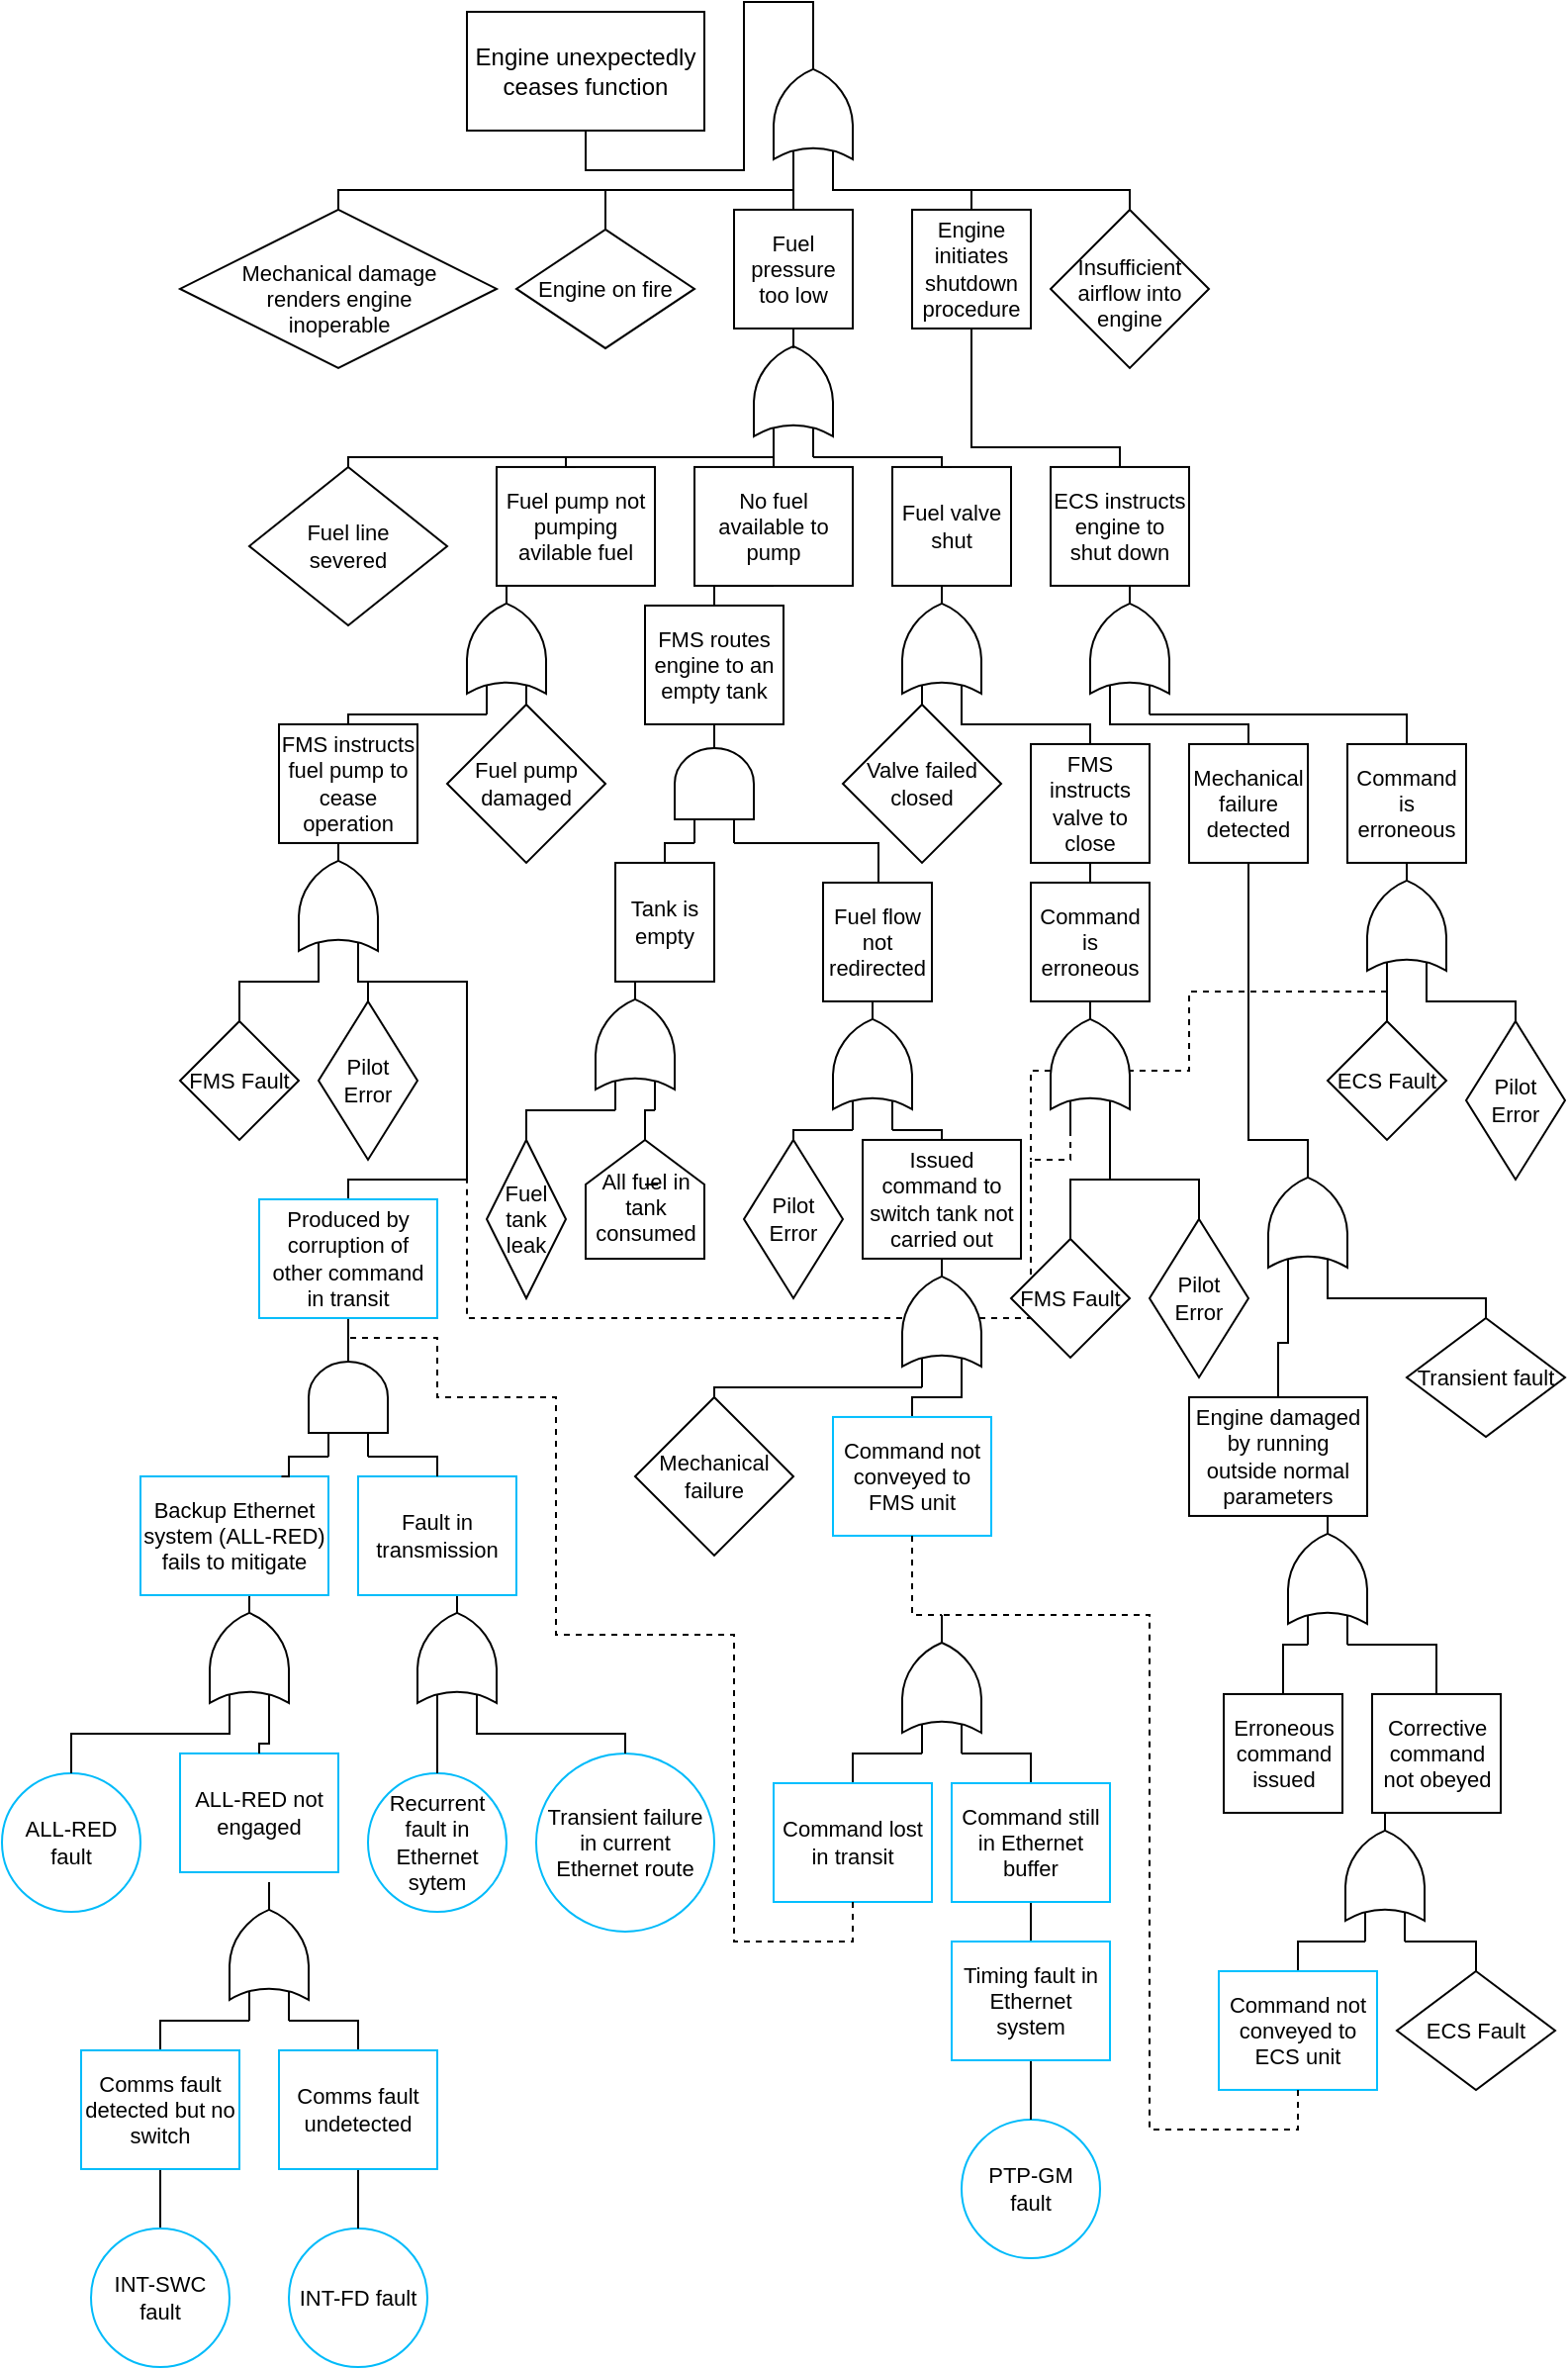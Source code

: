 <mxfile version="24.7.5">
  <diagram name="Page-1" id="x2RneNhpzeJdeaNSGKi6">
    <mxGraphModel dx="989" dy="626" grid="1" gridSize="10" guides="1" tooltips="1" connect="1" arrows="1" fold="1" page="1" pageScale="1" pageWidth="850" pageHeight="1100" math="0" shadow="0">
      <root>
        <mxCell id="0" />
        <mxCell id="1" parent="0" />
        <mxCell id="jW-7ILWIyM_mXDFZD3dg-26" style="edgeStyle=orthogonalEdgeStyle;rounded=0;orthogonalLoop=1;jettySize=auto;html=1;exitX=0;exitY=0.75;exitDx=0;exitDy=0;exitPerimeter=0;entryX=0.5;entryY=0;entryDx=0;entryDy=0;endArrow=none;endFill=0;" edge="1" parent="1" source="jW-7ILWIyM_mXDFZD3dg-25" target="jW-7ILWIyM_mXDFZD3dg-14">
          <mxGeometry relative="1" as="geometry" />
        </mxCell>
        <mxCell id="jW-7ILWIyM_mXDFZD3dg-33" style="edgeStyle=orthogonalEdgeStyle;rounded=0;orthogonalLoop=1;jettySize=auto;html=1;exitX=0;exitY=0.25;exitDx=0;exitDy=0;exitPerimeter=0;entryX=0.5;entryY=0;entryDx=0;entryDy=0;endArrow=none;endFill=0;" edge="1" parent="1" source="jW-7ILWIyM_mXDFZD3dg-25" target="jW-7ILWIyM_mXDFZD3dg-30">
          <mxGeometry relative="1" as="geometry">
            <Array as="points">
              <mxPoint x="110" y="1039.97" />
            </Array>
          </mxGeometry>
        </mxCell>
        <mxCell id="jW-7ILWIyM_mXDFZD3dg-25" value="" style="verticalLabelPosition=bottom;shadow=0;dashed=0;align=center;html=1;verticalAlign=top;shape=mxgraph.electrical.logic_gates.logic_gate;operation=or;rotation=-90;" vertex="1" parent="1">
          <mxGeometry x="130" y="984.97" width="70" height="40" as="geometry" />
        </mxCell>
        <mxCell id="Pe75mvs691sBOPTV4Ebk-203" value="" style="verticalLabelPosition=bottom;shadow=0;dashed=0;align=center;html=1;verticalAlign=top;shape=mxgraph.electrical.logic_gates.logic_gate;operation=or;rotation=-90;" parent="1" vertex="1">
          <mxGeometry x="694" y="944.97" width="70" height="40" as="geometry" />
        </mxCell>
        <mxCell id="Pe75mvs691sBOPTV4Ebk-164" style="edgeStyle=orthogonalEdgeStyle;shape=connector;rounded=0;orthogonalLoop=1;jettySize=auto;html=1;exitX=0;exitY=0.25;exitDx=0;exitDy=0;exitPerimeter=0;labelBackgroundColor=default;strokeColor=default;align=center;verticalAlign=middle;fontFamily=Helvetica;fontSize=11;fontColor=default;endArrow=none;endFill=0;dashed=1;" parent="1" source="Pe75mvs691sBOPTV4Ebk-158" edge="1">
          <mxGeometry relative="1" as="geometry">
            <mxPoint x="265" y="614.97" as="targetPoint" />
            <Array as="points">
              <mxPoint x="570" y="604.97" />
              <mxPoint x="550" y="604.97" />
              <mxPoint x="550" y="684.97" />
            </Array>
          </mxGeometry>
        </mxCell>
        <mxCell id="Pe75mvs691sBOPTV4Ebk-224" style="edgeStyle=orthogonalEdgeStyle;shape=connector;rounded=0;orthogonalLoop=1;jettySize=auto;html=1;exitX=0;exitY=0.75;exitDx=0;exitDy=0;exitPerimeter=0;labelBackgroundColor=default;strokeColor=default;align=center;verticalAlign=middle;fontFamily=Helvetica;fontSize=11;fontColor=default;endArrow=none;endFill=0;entryX=0.5;entryY=0;entryDx=0;entryDy=0;" parent="1" source="Pe75mvs691sBOPTV4Ebk-218" target="Pe75mvs691sBOPTV4Ebk-122" edge="1">
          <mxGeometry relative="1" as="geometry">
            <mxPoint x="680" y="624.97" as="targetPoint" />
            <Array as="points">
              <mxPoint x="210" y="514.97" />
              <mxPoint x="265" y="514.97" />
              <mxPoint x="265" y="614.97" />
              <mxPoint x="205" y="614.97" />
            </Array>
          </mxGeometry>
        </mxCell>
        <mxCell id="Pe75mvs691sBOPTV4Ebk-218" value="" style="verticalLabelPosition=bottom;shadow=0;dashed=0;align=center;html=1;verticalAlign=top;shape=mxgraph.electrical.logic_gates.logic_gate;operation=or;rotation=-90;" parent="1" vertex="1">
          <mxGeometry x="165" y="454.97" width="70" height="40" as="geometry" />
        </mxCell>
        <mxCell id="jW-7ILWIyM_mXDFZD3dg-6" style="edgeStyle=orthogonalEdgeStyle;rounded=0;orthogonalLoop=1;jettySize=auto;html=1;exitX=0;exitY=0.75;exitDx=0;exitDy=0;exitPerimeter=0;entryX=0.5;entryY=0;entryDx=0;entryDy=0;endArrow=none;endFill=0;" edge="1" parent="1" source="Pe75mvs691sBOPTV4Ebk-196" target="Pe75mvs691sBOPTV4Ebk-198">
          <mxGeometry relative="1" as="geometry">
            <Array as="points">
              <mxPoint x="755" y="849.97" />
            </Array>
          </mxGeometry>
        </mxCell>
        <mxCell id="jW-7ILWIyM_mXDFZD3dg-7" style="edgeStyle=orthogonalEdgeStyle;rounded=0;orthogonalLoop=1;jettySize=auto;html=1;exitX=0;exitY=0.25;exitDx=0;exitDy=0;exitPerimeter=0;entryX=0.5;entryY=0;entryDx=0;entryDy=0;endArrow=none;endFill=0;" edge="1" parent="1" source="Pe75mvs691sBOPTV4Ebk-196" target="Pe75mvs691sBOPTV4Ebk-195">
          <mxGeometry relative="1" as="geometry" />
        </mxCell>
        <mxCell id="Pe75mvs691sBOPTV4Ebk-196" value="" style="verticalLabelPosition=bottom;shadow=0;dashed=0;align=center;html=1;verticalAlign=top;shape=mxgraph.electrical.logic_gates.logic_gate;operation=or;rotation=-90;" parent="1" vertex="1">
          <mxGeometry x="665" y="794.97" width="70" height="40" as="geometry" />
        </mxCell>
        <mxCell id="Pe75mvs691sBOPTV4Ebk-153" style="edgeStyle=orthogonalEdgeStyle;shape=connector;rounded=0;orthogonalLoop=1;jettySize=auto;html=1;exitX=0;exitY=0.25;exitDx=0;exitDy=0;exitPerimeter=0;entryX=0.5;entryY=0;entryDx=0;entryDy=0;labelBackgroundColor=default;strokeColor=default;align=center;verticalAlign=middle;fontFamily=Helvetica;fontSize=11;fontColor=default;endArrow=none;endFill=0;" parent="1" source="Pe75mvs691sBOPTV4Ebk-121" target="Pe75mvs691sBOPTV4Ebk-150" edge="1">
          <mxGeometry relative="1" as="geometry">
            <Array as="points">
              <mxPoint x="730" y="574.97" />
            </Array>
          </mxGeometry>
        </mxCell>
        <mxCell id="Pe75mvs691sBOPTV4Ebk-189" style="edgeStyle=orthogonalEdgeStyle;shape=connector;rounded=0;orthogonalLoop=1;jettySize=auto;html=1;labelBackgroundColor=default;strokeColor=default;align=center;verticalAlign=middle;fontFamily=Helvetica;fontSize=11;fontColor=default;endArrow=none;endFill=0;dashed=1;" parent="1" edge="1">
          <mxGeometry relative="1" as="geometry">
            <mxPoint x="550" y="604.97" as="targetPoint" />
            <mxPoint x="730" y="519.97" as="sourcePoint" />
            <Array as="points">
              <mxPoint x="630" y="519.97" />
              <mxPoint x="630" y="559.97" />
              <mxPoint x="550" y="559.97" />
            </Array>
          </mxGeometry>
        </mxCell>
        <mxCell id="Pe75mvs691sBOPTV4Ebk-121" value="" style="verticalLabelPosition=bottom;shadow=0;dashed=0;align=center;html=1;verticalAlign=top;shape=mxgraph.electrical.logic_gates.logic_gate;operation=or;rotation=-90;" parent="1" vertex="1">
          <mxGeometry x="705" y="464.97" width="70" height="40" as="geometry" />
        </mxCell>
        <mxCell id="Pe75mvs691sBOPTV4Ebk-187" style="edgeStyle=orthogonalEdgeStyle;shape=connector;rounded=0;orthogonalLoop=1;jettySize=auto;html=1;exitX=1;exitY=0.5;exitDx=0;exitDy=0;exitPerimeter=0;entryX=0.5;entryY=1;entryDx=0;entryDy=0;labelBackgroundColor=default;strokeColor=default;align=center;verticalAlign=middle;fontFamily=Helvetica;fontSize=11;fontColor=default;endArrow=none;endFill=0;" parent="1" source="Pe75mvs691sBOPTV4Ebk-119" target="Pe75mvs691sBOPTV4Ebk-117" edge="1">
          <mxGeometry relative="1" as="geometry">
            <Array as="points">
              <mxPoint x="690" y="594.97" />
              <mxPoint x="660" y="594.97" />
            </Array>
          </mxGeometry>
        </mxCell>
        <mxCell id="jW-7ILWIyM_mXDFZD3dg-36" style="edgeStyle=orthogonalEdgeStyle;rounded=0;orthogonalLoop=1;jettySize=auto;html=1;exitX=0;exitY=0.25;exitDx=0;exitDy=0;exitPerimeter=0;entryX=0.5;entryY=0;entryDx=0;entryDy=0;endArrow=none;endFill=0;" edge="1" parent="1" source="Pe75mvs691sBOPTV4Ebk-119" target="Pe75mvs691sBOPTV4Ebk-193">
          <mxGeometry relative="1" as="geometry" />
        </mxCell>
        <mxCell id="jW-7ILWIyM_mXDFZD3dg-37" style="edgeStyle=orthogonalEdgeStyle;rounded=0;orthogonalLoop=1;jettySize=auto;html=1;exitX=0;exitY=0.75;exitDx=0;exitDy=0;exitPerimeter=0;entryX=0.5;entryY=0;entryDx=0;entryDy=0;endArrow=none;endFill=0;" edge="1" parent="1" source="Pe75mvs691sBOPTV4Ebk-119" target="Pe75mvs691sBOPTV4Ebk-190">
          <mxGeometry relative="1" as="geometry">
            <Array as="points">
              <mxPoint x="700" y="674.97" />
              <mxPoint x="780" y="674.97" />
            </Array>
          </mxGeometry>
        </mxCell>
        <mxCell id="Pe75mvs691sBOPTV4Ebk-119" value="" style="verticalLabelPosition=bottom;shadow=0;dashed=0;align=center;html=1;verticalAlign=top;shape=mxgraph.electrical.logic_gates.logic_gate;operation=or;rotation=-90;" parent="1" vertex="1">
          <mxGeometry x="655" y="614.97" width="70" height="40" as="geometry" />
        </mxCell>
        <mxCell id="Pe75mvs691sBOPTV4Ebk-107" style="edgeStyle=orthogonalEdgeStyle;shape=connector;rounded=0;orthogonalLoop=1;jettySize=auto;html=1;exitX=0;exitY=0.25;exitDx=0;exitDy=0;exitPerimeter=0;entryX=0.5;entryY=0;entryDx=0;entryDy=0;labelBackgroundColor=default;strokeColor=default;align=center;verticalAlign=middle;fontFamily=Helvetica;fontSize=11;fontColor=default;endArrow=none;endFill=0;" parent="1" source="Pe75mvs691sBOPTV4Ebk-98" edge="1">
          <mxGeometry relative="1" as="geometry">
            <mxPoint x="660" y="394.97" as="targetPoint" />
            <Array as="points">
              <mxPoint x="590" y="384.97" />
              <mxPoint x="660" y="384.97" />
            </Array>
          </mxGeometry>
        </mxCell>
        <mxCell id="Pe75mvs691sBOPTV4Ebk-113" style="edgeStyle=orthogonalEdgeStyle;shape=connector;rounded=0;orthogonalLoop=1;jettySize=auto;html=1;exitX=0;exitY=0.75;exitDx=0;exitDy=0;exitPerimeter=0;entryX=0.5;entryY=0;entryDx=0;entryDy=0;labelBackgroundColor=default;strokeColor=default;align=center;verticalAlign=middle;fontFamily=Helvetica;fontSize=11;fontColor=default;endArrow=none;endFill=0;" parent="1" source="Pe75mvs691sBOPTV4Ebk-98" target="Pe75mvs691sBOPTV4Ebk-112" edge="1">
          <mxGeometry relative="1" as="geometry">
            <Array as="points">
              <mxPoint x="740" y="379.97" />
            </Array>
          </mxGeometry>
        </mxCell>
        <mxCell id="Pe75mvs691sBOPTV4Ebk-98" value="" style="verticalLabelPosition=bottom;shadow=0;dashed=0;align=center;html=1;verticalAlign=top;shape=mxgraph.electrical.logic_gates.logic_gate;operation=or;rotation=-90;" parent="1" vertex="1">
          <mxGeometry x="565" y="324.97" width="70" height="40" as="geometry" />
        </mxCell>
        <mxCell id="Pe75mvs691sBOPTV4Ebk-93" style="edgeStyle=orthogonalEdgeStyle;shape=connector;rounded=0;orthogonalLoop=1;jettySize=auto;html=1;exitX=0;exitY=0.75;exitDx=0;exitDy=0;exitPerimeter=0;entryX=0.5;entryY=0;entryDx=0;entryDy=0;labelBackgroundColor=default;strokeColor=default;align=center;verticalAlign=middle;fontFamily=Helvetica;fontSize=11;fontColor=default;endArrow=none;endFill=0;" parent="1" source="Pe75mvs691sBOPTV4Ebk-89" target="Pe75mvs691sBOPTV4Ebk-92" edge="1">
          <mxGeometry relative="1" as="geometry">
            <Array as="points">
              <mxPoint x="515" y="384.97" />
              <mxPoint x="580" y="384.97" />
            </Array>
          </mxGeometry>
        </mxCell>
        <mxCell id="Pe75mvs691sBOPTV4Ebk-89" value="" style="verticalLabelPosition=bottom;shadow=0;dashed=0;align=center;html=1;verticalAlign=top;shape=mxgraph.electrical.logic_gates.logic_gate;operation=or;rotation=-90;" parent="1" vertex="1">
          <mxGeometry x="470" y="324.97" width="70" height="40" as="geometry" />
        </mxCell>
        <mxCell id="Pe75mvs691sBOPTV4Ebk-1" value="" style="verticalLabelPosition=bottom;shadow=0;dashed=0;align=center;html=1;verticalAlign=top;shape=mxgraph.electrical.logic_gates.logic_gate;operation=or;rotation=-90;" parent="1" vertex="1">
          <mxGeometry x="405" y="54.97" width="70" height="40" as="geometry" />
        </mxCell>
        <mxCell id="Pe75mvs691sBOPTV4Ebk-103" style="edgeStyle=orthogonalEdgeStyle;shape=connector;rounded=0;orthogonalLoop=1;jettySize=auto;html=1;exitX=0;exitY=0.25;exitDx=0;exitDy=0;exitPerimeter=0;entryX=0.5;entryY=0;entryDx=0;entryDy=0;labelBackgroundColor=default;strokeColor=default;align=center;verticalAlign=middle;fontFamily=Helvetica;fontSize=11;fontColor=default;endArrow=none;endFill=0;" parent="1" source="Pe75mvs691sBOPTV4Ebk-83" target="Pe75mvs691sBOPTV4Ebk-102" edge="1">
          <mxGeometry relative="1" as="geometry">
            <Array as="points">
              <mxPoint x="390" y="719.97" />
            </Array>
          </mxGeometry>
        </mxCell>
        <mxCell id="Pe75mvs691sBOPTV4Ebk-104" style="edgeStyle=orthogonalEdgeStyle;shape=connector;rounded=0;orthogonalLoop=1;jettySize=auto;html=1;exitX=0;exitY=0.75;exitDx=0;exitDy=0;exitPerimeter=0;entryX=0.5;entryY=0;entryDx=0;entryDy=0;labelBackgroundColor=default;strokeColor=default;align=center;verticalAlign=middle;fontFamily=Helvetica;fontSize=11;fontColor=default;endArrow=none;endFill=0;" parent="1" source="Pe75mvs691sBOPTV4Ebk-83" target="Pe75mvs691sBOPTV4Ebk-85" edge="1">
          <mxGeometry relative="1" as="geometry">
            <Array as="points">
              <mxPoint x="515" y="724.97" />
              <mxPoint x="490" y="724.97" />
            </Array>
          </mxGeometry>
        </mxCell>
        <mxCell id="Pe75mvs691sBOPTV4Ebk-83" value="" style="verticalLabelPosition=bottom;shadow=0;dashed=0;align=center;html=1;verticalAlign=top;shape=mxgraph.electrical.logic_gates.logic_gate;operation=or;rotation=-90;" parent="1" vertex="1">
          <mxGeometry x="470" y="664.97" width="70" height="40" as="geometry" />
        </mxCell>
        <mxCell id="Pe75mvs691sBOPTV4Ebk-37" value="" style="verticalLabelPosition=bottom;shadow=0;dashed=0;align=center;html=1;verticalAlign=top;shape=mxgraph.electrical.logic_gates.logic_gate;operation=or;rotation=-90;" parent="1" vertex="1">
          <mxGeometry x="395" y="194.97" width="70" height="40" as="geometry" />
        </mxCell>
        <mxCell id="Pe75mvs691sBOPTV4Ebk-69" value="" style="verticalLabelPosition=bottom;shadow=0;dashed=0;align=center;html=1;verticalAlign=top;shape=mxgraph.electrical.logic_gates.logic_gate;operation=or;rotation=-90;" parent="1" vertex="1">
          <mxGeometry x="250" y="324.97" width="70" height="40" as="geometry" />
        </mxCell>
        <mxCell id="Pe75mvs691sBOPTV4Ebk-213" style="edgeStyle=orthogonalEdgeStyle;shape=connector;rounded=0;orthogonalLoop=1;jettySize=auto;html=1;exitX=0;exitY=0.75;exitDx=0;exitDy=0;exitPerimeter=0;entryX=0.5;entryY=0;entryDx=0;entryDy=0;labelBackgroundColor=default;strokeColor=default;align=center;verticalAlign=middle;fontFamily=Helvetica;fontSize=11;fontColor=default;endArrow=none;endFill=0;" parent="1" source="Pe75mvs691sBOPTV4Ebk-63" target="Pe75mvs691sBOPTV4Ebk-67" edge="1">
          <mxGeometry relative="1" as="geometry" />
        </mxCell>
        <mxCell id="Pe75mvs691sBOPTV4Ebk-214" style="edgeStyle=orthogonalEdgeStyle;shape=connector;rounded=0;orthogonalLoop=1;jettySize=auto;html=1;exitX=0;exitY=0.25;exitDx=0;exitDy=0;exitPerimeter=0;entryX=0.5;entryY=0;entryDx=0;entryDy=0;labelBackgroundColor=default;strokeColor=default;align=center;verticalAlign=middle;fontFamily=Helvetica;fontSize=11;fontColor=default;endArrow=none;endFill=0;" parent="1" source="Pe75mvs691sBOPTV4Ebk-63" target="Pe75mvs691sBOPTV4Ebk-65" edge="1">
          <mxGeometry relative="1" as="geometry" />
        </mxCell>
        <mxCell id="Pe75mvs691sBOPTV4Ebk-63" value="" style="verticalLabelPosition=bottom;shadow=0;dashed=0;align=center;html=1;verticalAlign=top;shape=mxgraph.electrical.logic_gates.logic_gate;operation=or;rotation=-90;" parent="1" vertex="1">
          <mxGeometry x="435" y="534.97" width="70" height="40" as="geometry" />
        </mxCell>
        <mxCell id="Pe75mvs691sBOPTV4Ebk-76" value="" style="verticalLabelPosition=bottom;shadow=0;dashed=0;align=center;html=1;verticalAlign=top;shape=mxgraph.electrical.logic_gates.logic_gate;operation=or;rotation=-90;" parent="1" vertex="1">
          <mxGeometry x="315" y="524.97" width="70" height="40" as="geometry" />
        </mxCell>
        <mxCell id="ryoAnqw1Qg5WgR0MWTuV-1" value="Engine unexpectedly ceases function" style="rounded=0;whiteSpace=wrap;html=1;" parent="1" vertex="1">
          <mxGeometry x="265" y="24.97" width="120" height="60" as="geometry" />
        </mxCell>
        <mxCell id="Pe75mvs691sBOPTV4Ebk-12" style="edgeStyle=orthogonalEdgeStyle;shape=connector;rounded=0;orthogonalLoop=1;jettySize=auto;html=1;exitX=0;exitY=0.75;exitDx=0;exitDy=0;exitPerimeter=0;entryX=0.5;entryY=0;entryDx=0;entryDy=0;labelBackgroundColor=default;strokeColor=default;align=center;verticalAlign=middle;fontFamily=Helvetica;fontSize=11;fontColor=default;endArrow=none;endFill=0;" parent="1" source="Pe75mvs691sBOPTV4Ebk-1" target="Pe75mvs691sBOPTV4Ebk-11" edge="1">
          <mxGeometry relative="1" as="geometry">
            <Array as="points">
              <mxPoint x="450" y="114.97" />
              <mxPoint x="520" y="114.97" />
            </Array>
          </mxGeometry>
        </mxCell>
        <mxCell id="Pe75mvs691sBOPTV4Ebk-7" value="" style="group" parent="1" vertex="1" connectable="0">
          <mxGeometry x="120" y="124.97" width="160" height="80" as="geometry" />
        </mxCell>
        <mxCell id="Pe75mvs691sBOPTV4Ebk-4" value="" style="rhombus;whiteSpace=wrap;html=1;fontFamily=Helvetica;fontSize=11;fontColor=default;" parent="Pe75mvs691sBOPTV4Ebk-7" vertex="1">
          <mxGeometry width="160" height="80" as="geometry" />
        </mxCell>
        <mxCell id="Pe75mvs691sBOPTV4Ebk-5" value="Mechanical damage renders engine inoperable" style="text;strokeColor=none;align=center;fillColor=none;html=1;verticalAlign=middle;whiteSpace=wrap;rounded=0;fontSize=11;fontFamily=Helvetica;fontColor=default;" parent="Pe75mvs691sBOPTV4Ebk-7" vertex="1">
          <mxGeometry x="17.5" y="33.333" width="125" height="24" as="geometry" />
        </mxCell>
        <mxCell id="Pe75mvs691sBOPTV4Ebk-8" style="edgeStyle=orthogonalEdgeStyle;shape=connector;rounded=0;orthogonalLoop=1;jettySize=auto;html=1;exitX=0.5;exitY=0;exitDx=0;exitDy=0;entryX=0;entryY=0.25;entryDx=0;entryDy=0;entryPerimeter=0;labelBackgroundColor=default;strokeColor=default;align=center;verticalAlign=middle;fontFamily=Helvetica;fontSize=11;fontColor=default;endArrow=none;endFill=0;" parent="1" source="Pe75mvs691sBOPTV4Ebk-4" target="Pe75mvs691sBOPTV4Ebk-1" edge="1">
          <mxGeometry relative="1" as="geometry">
            <Array as="points">
              <mxPoint x="200" y="114.97" />
              <mxPoint x="430" y="114.97" />
            </Array>
          </mxGeometry>
        </mxCell>
        <mxCell id="Pe75mvs691sBOPTV4Ebk-9" value="Fuel pressure too low" style="whiteSpace=wrap;html=1;fontFamily=Helvetica;fontSize=11;fontColor=default;" parent="1" vertex="1">
          <mxGeometry x="400" y="124.97" width="60" height="60" as="geometry" />
        </mxCell>
        <mxCell id="Pe75mvs691sBOPTV4Ebk-45" style="edgeStyle=orthogonalEdgeStyle;shape=connector;rounded=0;orthogonalLoop=1;jettySize=auto;html=1;exitX=0.5;exitY=1;exitDx=0;exitDy=0;labelBackgroundColor=default;strokeColor=default;align=center;verticalAlign=middle;fontFamily=Helvetica;fontSize=11;fontColor=default;endArrow=none;endFill=0;entryX=0.5;entryY=0;entryDx=0;entryDy=0;" parent="1" source="Pe75mvs691sBOPTV4Ebk-11" target="Pe75mvs691sBOPTV4Ebk-46" edge="1">
          <mxGeometry relative="1" as="geometry">
            <mxPoint x="650" y="284.97" as="targetPoint" />
            <Array as="points">
              <mxPoint x="520" y="244.97" />
              <mxPoint x="595" y="244.97" />
            </Array>
          </mxGeometry>
        </mxCell>
        <mxCell id="Pe75mvs691sBOPTV4Ebk-11" value="Engine initiates shutdown procedure" style="whiteSpace=wrap;html=1;fontFamily=Helvetica;fontSize=11;fontColor=default;" parent="1" vertex="1">
          <mxGeometry x="490" y="124.97" width="60" height="60" as="geometry" />
        </mxCell>
        <mxCell id="Pe75mvs691sBOPTV4Ebk-15" style="edgeStyle=orthogonalEdgeStyle;shape=connector;rounded=0;orthogonalLoop=1;jettySize=auto;html=1;exitX=0.5;exitY=0;exitDx=0;exitDy=0;entryX=0;entryY=0.75;entryDx=0;entryDy=0;entryPerimeter=0;labelBackgroundColor=default;strokeColor=default;align=center;verticalAlign=middle;fontFamily=Helvetica;fontSize=11;fontColor=default;endArrow=none;endFill=0;" parent="1" source="Pe75mvs691sBOPTV4Ebk-42" target="Pe75mvs691sBOPTV4Ebk-1" edge="1">
          <mxGeometry relative="1" as="geometry">
            <mxPoint x="650" y="134.97" as="sourcePoint" />
            <Array as="points">
              <mxPoint x="600" y="114.97" />
              <mxPoint x="450" y="114.97" />
            </Array>
          </mxGeometry>
        </mxCell>
        <mxCell id="Pe75mvs691sBOPTV4Ebk-17" style="edgeStyle=orthogonalEdgeStyle;shape=connector;rounded=0;orthogonalLoop=1;jettySize=auto;html=1;exitX=0.5;exitY=0;exitDx=0;exitDy=0;entryX=0;entryY=0.25;entryDx=0;entryDy=0;entryPerimeter=0;labelBackgroundColor=default;strokeColor=default;align=center;verticalAlign=middle;fontFamily=Helvetica;fontSize=11;fontColor=default;endArrow=none;endFill=0;" parent="1" source="Pe75mvs691sBOPTV4Ebk-87" target="Pe75mvs691sBOPTV4Ebk-1" edge="1">
          <mxGeometry relative="1" as="geometry">
            <mxPoint x="330" y="124.97" as="sourcePoint" />
            <Array as="points">
              <mxPoint x="335" y="114.97" />
              <mxPoint x="430" y="114.97" />
            </Array>
          </mxGeometry>
        </mxCell>
        <mxCell id="Pe75mvs691sBOPTV4Ebk-19" value="Fuel line&lt;br&gt;severed" style="rhombus;whiteSpace=wrap;html=1;fontFamily=Helvetica;fontSize=11;fontColor=default;" parent="1" vertex="1">
          <mxGeometry x="155" y="254.97" width="100" height="80" as="geometry" />
        </mxCell>
        <mxCell id="Pe75mvs691sBOPTV4Ebk-51" style="edgeStyle=orthogonalEdgeStyle;shape=connector;rounded=0;orthogonalLoop=1;jettySize=auto;html=1;exitX=0.5;exitY=1;exitDx=0;exitDy=0;entryX=0.5;entryY=0;entryDx=0;entryDy=0;labelBackgroundColor=default;strokeColor=default;align=center;verticalAlign=middle;fontFamily=Helvetica;fontSize=11;fontColor=default;endArrow=none;endFill=0;" parent="1" source="Pe75mvs691sBOPTV4Ebk-21" target="Pe75mvs691sBOPTV4Ebk-50" edge="1">
          <mxGeometry relative="1" as="geometry" />
        </mxCell>
        <mxCell id="Pe75mvs691sBOPTV4Ebk-21" value="No fuel available to pump" style="whiteSpace=wrap;html=1;fontFamily=Helvetica;fontSize=11;fontColor=default;" parent="1" vertex="1">
          <mxGeometry x="380" y="254.97" width="80" height="60" as="geometry" />
        </mxCell>
        <mxCell id="Pe75mvs691sBOPTV4Ebk-24" style="edgeStyle=orthogonalEdgeStyle;shape=connector;rounded=0;orthogonalLoop=1;jettySize=auto;html=1;exitX=1;exitY=0.5;exitDx=0;exitDy=0;exitPerimeter=0;entryX=0.5;entryY=1;entryDx=0;entryDy=0;labelBackgroundColor=default;strokeColor=default;align=center;verticalAlign=middle;fontFamily=Helvetica;fontSize=11;fontColor=default;endArrow=none;endFill=0;" parent="1" target="Pe75mvs691sBOPTV4Ebk-9" edge="1">
          <mxGeometry relative="1" as="geometry">
            <mxPoint x="430" y="194.97" as="sourcePoint" />
          </mxGeometry>
        </mxCell>
        <mxCell id="Pe75mvs691sBOPTV4Ebk-27" style="edgeStyle=orthogonalEdgeStyle;shape=connector;rounded=0;orthogonalLoop=1;jettySize=auto;html=1;exitX=0;exitY=0.25;exitDx=0;exitDy=0;exitPerimeter=0;entryX=0.5;entryY=0;entryDx=0;entryDy=0;labelBackgroundColor=default;strokeColor=default;align=center;verticalAlign=middle;fontFamily=Helvetica;fontSize=11;fontColor=default;endArrow=none;endFill=0;" parent="1" source="Pe75mvs691sBOPTV4Ebk-37" target="Pe75mvs691sBOPTV4Ebk-19" edge="1">
          <mxGeometry relative="1" as="geometry">
            <mxPoint x="325" y="264.97" as="sourcePoint" />
            <Array as="points">
              <mxPoint x="205" y="249.97" />
            </Array>
          </mxGeometry>
        </mxCell>
        <mxCell id="Pe75mvs691sBOPTV4Ebk-25" value="Fuel pump not pumping avilable fuel" style="whiteSpace=wrap;html=1;fontFamily=Helvetica;fontSize=11;fontColor=default;" parent="1" vertex="1">
          <mxGeometry x="280" y="254.97" width="80" height="60" as="geometry" />
        </mxCell>
        <mxCell id="Pe75mvs691sBOPTV4Ebk-26" value="Fuel valve shut" style="whiteSpace=wrap;html=1;fontFamily=Helvetica;fontSize=11;fontColor=default;" parent="1" vertex="1">
          <mxGeometry x="480" y="254.97" width="60" height="60" as="geometry" />
        </mxCell>
        <mxCell id="Pe75mvs691sBOPTV4Ebk-28" style="edgeStyle=orthogonalEdgeStyle;shape=connector;rounded=0;orthogonalLoop=1;jettySize=auto;html=1;exitX=0.5;exitY=0;exitDx=0;exitDy=0;entryX=0;entryY=0.25;entryDx=0;entryDy=0;entryPerimeter=0;labelBackgroundColor=default;strokeColor=default;align=center;verticalAlign=middle;fontFamily=Helvetica;fontSize=11;fontColor=default;endArrow=none;endFill=0;" parent="1" source="Pe75mvs691sBOPTV4Ebk-25" target="Pe75mvs691sBOPTV4Ebk-37" edge="1">
          <mxGeometry relative="1" as="geometry">
            <mxPoint x="325" y="264.97" as="targetPoint" />
            <Array as="points">
              <mxPoint x="315" y="249.97" />
            </Array>
          </mxGeometry>
        </mxCell>
        <mxCell id="Pe75mvs691sBOPTV4Ebk-30" style="edgeStyle=orthogonalEdgeStyle;shape=connector;rounded=0;orthogonalLoop=1;jettySize=auto;html=1;exitX=0.5;exitY=0;exitDx=0;exitDy=0;entryX=0;entryY=0.75;entryDx=0;entryDy=0;entryPerimeter=0;labelBackgroundColor=default;strokeColor=default;align=center;verticalAlign=middle;fontFamily=Helvetica;fontSize=11;fontColor=default;endArrow=none;endFill=0;" parent="1" source="Pe75mvs691sBOPTV4Ebk-26" target="Pe75mvs691sBOPTV4Ebk-37" edge="1">
          <mxGeometry relative="1" as="geometry">
            <mxPoint x="355" y="264.97" as="targetPoint" />
            <Array as="points">
              <mxPoint x="505" y="249.97" />
            </Array>
          </mxGeometry>
        </mxCell>
        <mxCell id="Pe75mvs691sBOPTV4Ebk-31" style="edgeStyle=orthogonalEdgeStyle;shape=connector;rounded=0;orthogonalLoop=1;jettySize=auto;html=1;exitX=0.5;exitY=0;exitDx=0;exitDy=0;entryX=0;entryY=0.25;entryDx=0;entryDy=0;entryPerimeter=0;labelBackgroundColor=default;strokeColor=default;align=center;verticalAlign=middle;fontFamily=Helvetica;fontSize=11;fontColor=default;endArrow=none;endFill=0;" parent="1" source="Pe75mvs691sBOPTV4Ebk-9" target="Pe75mvs691sBOPTV4Ebk-1" edge="1">
          <mxGeometry relative="1" as="geometry" />
        </mxCell>
        <mxCell id="Pe75mvs691sBOPTV4Ebk-44" value="" style="group" parent="1" vertex="1" connectable="0">
          <mxGeometry x="560" y="124.97" width="80" height="80" as="geometry" />
        </mxCell>
        <mxCell id="Pe75mvs691sBOPTV4Ebk-42" value="" style="rhombus;whiteSpace=wrap;html=1;fontFamily=Helvetica;fontSize=11;fontColor=default;" parent="Pe75mvs691sBOPTV4Ebk-44" vertex="1">
          <mxGeometry width="80" height="80" as="geometry" />
        </mxCell>
        <mxCell id="Pe75mvs691sBOPTV4Ebk-43" value="Insufficient airflow into engine" style="text;strokeColor=none;align=center;fillColor=none;html=1;verticalAlign=middle;whiteSpace=wrap;rounded=0;fontSize=11;fontFamily=Helvetica;fontColor=default;" parent="Pe75mvs691sBOPTV4Ebk-44" vertex="1">
          <mxGeometry x="10" y="30.4" width="60" height="24" as="geometry" />
        </mxCell>
        <mxCell id="Pe75mvs691sBOPTV4Ebk-46" value="ECS instructs engine to shut down" style="whiteSpace=wrap;html=1;fontFamily=Helvetica;fontSize=11;fontColor=default;" parent="1" vertex="1">
          <mxGeometry x="560" y="254.97" width="70" height="60" as="geometry" />
        </mxCell>
        <mxCell id="Pe75mvs691sBOPTV4Ebk-50" value="FMS routes engine to an empty tank" style="whiteSpace=wrap;html=1;fontFamily=Helvetica;fontSize=11;fontColor=default;" parent="1" vertex="1">
          <mxGeometry x="355" y="324.97" width="70" height="60" as="geometry" />
        </mxCell>
        <mxCell id="Pe75mvs691sBOPTV4Ebk-56" value="" style="group" parent="1" vertex="1" connectable="0">
          <mxGeometry x="325" y="594.97" width="60" height="60" as="geometry" />
        </mxCell>
        <mxCell id="Pe75mvs691sBOPTV4Ebk-54" value="" style="shape=offPageConnector;whiteSpace=wrap;html=1;fontFamily=Helvetica;fontSize=11;fontColor=default;rotation=-180;labelBorderColor=none;labelBackgroundColor=none;" parent="Pe75mvs691sBOPTV4Ebk-56" vertex="1">
          <mxGeometry width="60" height="60" as="geometry" />
        </mxCell>
        <mxCell id="Pe75mvs691sBOPTV4Ebk-55" value="All fuel in tank consumed" style="text;strokeColor=none;align=center;fillColor=none;html=1;verticalAlign=middle;whiteSpace=wrap;rounded=0;fontSize=11;fontFamily=Helvetica;fontColor=default;" parent="Pe75mvs691sBOPTV4Ebk-56" vertex="1">
          <mxGeometry x="7.5" y="22.5" width="45" height="22.5" as="geometry" />
        </mxCell>
        <mxCell id="Pe75mvs691sBOPTV4Ebk-207" style="edgeStyle=orthogonalEdgeStyle;shape=connector;rounded=0;orthogonalLoop=1;jettySize=auto;html=1;exitX=0.5;exitY=0;exitDx=0;exitDy=0;entryX=0.647;entryY=-0.019;entryDx=0;entryDy=0;entryPerimeter=0;labelBackgroundColor=default;strokeColor=default;align=center;verticalAlign=middle;fontFamily=Helvetica;fontSize=11;fontColor=default;endArrow=none;endFill=0;" parent="Pe75mvs691sBOPTV4Ebk-56" source="Pe75mvs691sBOPTV4Ebk-55" target="Pe75mvs691sBOPTV4Ebk-55" edge="1">
          <mxGeometry relative="1" as="geometry" />
        </mxCell>
        <mxCell id="Pe75mvs691sBOPTV4Ebk-206" style="edgeStyle=orthogonalEdgeStyle;shape=connector;rounded=0;orthogonalLoop=1;jettySize=auto;html=1;exitX=0;exitY=0.75;exitDx=0;exitDy=0;exitPerimeter=0;entryX=0.5;entryY=0;entryDx=0;entryDy=0;labelBackgroundColor=default;strokeColor=default;align=center;verticalAlign=middle;fontFamily=Helvetica;fontSize=11;fontColor=default;endArrow=none;endFill=0;" parent="1" source="Pe75mvs691sBOPTV4Ebk-58" target="Pe75mvs691sBOPTV4Ebk-61" edge="1">
          <mxGeometry relative="1" as="geometry">
            <Array as="points">
              <mxPoint x="473" y="444.97" />
              <mxPoint x="473" y="464.97" />
            </Array>
          </mxGeometry>
        </mxCell>
        <mxCell id="Pe75mvs691sBOPTV4Ebk-58" value="" style="verticalLabelPosition=bottom;shadow=0;dashed=0;align=center;html=1;verticalAlign=top;shape=mxgraph.electrical.logic_gates.logic_gate;operation=and;fontFamily=Helvetica;fontSize=11;fontColor=default;rotation=-90;" parent="1" vertex="1">
          <mxGeometry x="360" y="394.97" width="60" height="40" as="geometry" />
        </mxCell>
        <mxCell id="Pe75mvs691sBOPTV4Ebk-61" value="Fuel flow not redirected" style="whiteSpace=wrap;html=1;fontFamily=Helvetica;fontSize=11;fontColor=default;" parent="1" vertex="1">
          <mxGeometry x="445" y="464.97" width="55" height="60" as="geometry" />
        </mxCell>
        <mxCell id="Pe75mvs691sBOPTV4Ebk-65" value="Pilot Error" style="rhombus;whiteSpace=wrap;html=1;fontFamily=Helvetica;fontSize=11;fontColor=default;" parent="1" vertex="1">
          <mxGeometry x="405" y="594.97" width="50" height="80" as="geometry" />
        </mxCell>
        <mxCell id="Pe75mvs691sBOPTV4Ebk-67" value="Issued command to switch tank not carried out" style="whiteSpace=wrap;html=1;fontFamily=Helvetica;fontSize=11;fontColor=default;" parent="1" vertex="1">
          <mxGeometry x="465" y="594.97" width="80" height="60" as="geometry" />
        </mxCell>
        <mxCell id="Pe75mvs691sBOPTV4Ebk-72" style="edgeStyle=orthogonalEdgeStyle;shape=connector;rounded=0;orthogonalLoop=1;jettySize=auto;html=1;exitX=0;exitY=0.75;exitDx=0;exitDy=0;exitPerimeter=0;entryX=0.5;entryY=0;entryDx=0;entryDy=0;labelBackgroundColor=default;strokeColor=default;align=center;verticalAlign=middle;fontFamily=Helvetica;fontSize=11;fontColor=default;endArrow=none;endFill=0;" parent="1" source="Pe75mvs691sBOPTV4Ebk-69" target="Pe75mvs691sBOPTV4Ebk-71" edge="1">
          <mxGeometry relative="1" as="geometry" />
        </mxCell>
        <mxCell id="Pe75mvs691sBOPTV4Ebk-82" style="edgeStyle=orthogonalEdgeStyle;shape=connector;rounded=0;orthogonalLoop=1;jettySize=auto;html=1;exitX=0;exitY=0.25;exitDx=0;exitDy=0;exitPerimeter=0;entryX=0.5;entryY=0;entryDx=0;entryDy=0;labelBackgroundColor=default;strokeColor=default;align=center;verticalAlign=middle;fontFamily=Helvetica;fontSize=11;fontColor=default;endArrow=none;endFill=0;" parent="1" source="Pe75mvs691sBOPTV4Ebk-69" target="Pe75mvs691sBOPTV4Ebk-81" edge="1">
          <mxGeometry relative="1" as="geometry">
            <Array as="points">
              <mxPoint x="205" y="379.97" />
            </Array>
          </mxGeometry>
        </mxCell>
        <mxCell id="Pe75mvs691sBOPTV4Ebk-71" value="Fuel pump damaged" style="rhombus;whiteSpace=wrap;html=1;fontFamily=Helvetica;fontSize=11;fontColor=default;" parent="1" vertex="1">
          <mxGeometry x="255" y="374.97" width="80" height="80" as="geometry" />
        </mxCell>
        <mxCell id="Pe75mvs691sBOPTV4Ebk-73" value="Tank is empty" style="whiteSpace=wrap;html=1;fontFamily=Helvetica;fontSize=11;fontColor=default;" parent="1" vertex="1">
          <mxGeometry x="340" y="454.97" width="50" height="60" as="geometry" />
        </mxCell>
        <mxCell id="Pe75mvs691sBOPTV4Ebk-74" style="edgeStyle=orthogonalEdgeStyle;shape=connector;rounded=0;orthogonalLoop=1;jettySize=auto;html=1;exitX=0.5;exitY=0;exitDx=0;exitDy=0;entryX=0;entryY=0.25;entryDx=0;entryDy=0;entryPerimeter=0;labelBackgroundColor=default;strokeColor=default;align=center;verticalAlign=middle;fontFamily=Helvetica;fontSize=11;fontColor=default;endArrow=none;endFill=0;" parent="1" source="Pe75mvs691sBOPTV4Ebk-73" target="Pe75mvs691sBOPTV4Ebk-58" edge="1">
          <mxGeometry relative="1" as="geometry">
            <mxPoint x="360" y="444.97" as="targetPoint" />
            <Array as="points">
              <mxPoint x="365" y="444.97" />
            </Array>
          </mxGeometry>
        </mxCell>
        <mxCell id="Pe75mvs691sBOPTV4Ebk-78" style="edgeStyle=orthogonalEdgeStyle;shape=connector;rounded=0;orthogonalLoop=1;jettySize=auto;html=1;exitX=0;exitY=0.75;exitDx=0;exitDy=0;exitPerimeter=0;labelBackgroundColor=default;strokeColor=default;align=center;verticalAlign=middle;fontFamily=Helvetica;fontSize=11;fontColor=default;endArrow=none;endFill=0;entryX=0.5;entryY=1;entryDx=0;entryDy=0;" parent="1" source="Pe75mvs691sBOPTV4Ebk-76" target="Pe75mvs691sBOPTV4Ebk-54" edge="1">
          <mxGeometry relative="1" as="geometry">
            <mxPoint x="355" y="594.97" as="targetPoint" />
            <Array as="points">
              <mxPoint x="355" y="579.97" />
            </Array>
          </mxGeometry>
        </mxCell>
        <mxCell id="Pe75mvs691sBOPTV4Ebk-79" style="edgeStyle=orthogonalEdgeStyle;shape=connector;rounded=0;orthogonalLoop=1;jettySize=auto;html=1;exitX=0;exitY=0.25;exitDx=0;exitDy=0;exitPerimeter=0;labelBackgroundColor=default;strokeColor=default;align=center;verticalAlign=middle;fontFamily=Helvetica;fontSize=11;fontColor=default;endArrow=none;endFill=0;entryX=0.5;entryY=0;entryDx=0;entryDy=0;" parent="1" source="Pe75mvs691sBOPTV4Ebk-76" target="Pe75mvs691sBOPTV4Ebk-80" edge="1">
          <mxGeometry relative="1" as="geometry">
            <mxPoint x="265" y="584.97" as="targetPoint" />
            <Array as="points">
              <mxPoint x="295" y="579.97" />
            </Array>
          </mxGeometry>
        </mxCell>
        <mxCell id="Pe75mvs691sBOPTV4Ebk-80" value="Fuel tank leak" style="rhombus;whiteSpace=wrap;html=1;fontFamily=Helvetica;fontSize=11;fontColor=default;" parent="1" vertex="1">
          <mxGeometry x="275" y="594.97" width="40" height="80" as="geometry" />
        </mxCell>
        <mxCell id="Pe75mvs691sBOPTV4Ebk-81" value="FMS instructs fuel pump to cease operation" style="whiteSpace=wrap;html=1;fontFamily=Helvetica;fontSize=11;fontColor=default;" parent="1" vertex="1">
          <mxGeometry x="170" y="384.97" width="70" height="60" as="geometry" />
        </mxCell>
        <mxCell id="Pe75mvs691sBOPTV4Ebk-85" value="Command not conveyed to FMS unit" style="whiteSpace=wrap;html=1;fontFamily=Helvetica;fontSize=11;fontColor=default;strokeColor=#00bfff;" parent="1" vertex="1">
          <mxGeometry x="450" y="734.97" width="80" height="60" as="geometry" />
        </mxCell>
        <mxCell id="Pe75mvs691sBOPTV4Ebk-86" value="" style="group" parent="1" vertex="1" connectable="0">
          <mxGeometry x="300" y="150.97" width="90" height="60" as="geometry" />
        </mxCell>
        <mxCell id="Pe75mvs691sBOPTV4Ebk-87" value="Engine on fire" style="rhombus;whiteSpace=wrap;html=1;fontFamily=Helvetica;fontSize=11;fontColor=default;" parent="Pe75mvs691sBOPTV4Ebk-86" vertex="1">
          <mxGeometry x="-10" y="-16" width="90" height="60" as="geometry" />
        </mxCell>
        <mxCell id="Pe75mvs691sBOPTV4Ebk-163" value="" style="edgeStyle=orthogonalEdgeStyle;shape=connector;rounded=0;orthogonalLoop=1;jettySize=auto;html=1;labelBackgroundColor=default;strokeColor=default;align=center;verticalAlign=middle;fontFamily=Helvetica;fontSize=11;fontColor=default;endArrow=none;endFill=0;" parent="1" source="Pe75mvs691sBOPTV4Ebk-92" target="Pe75mvs691sBOPTV4Ebk-159" edge="1">
          <mxGeometry relative="1" as="geometry" />
        </mxCell>
        <mxCell id="Pe75mvs691sBOPTV4Ebk-92" value="FMS instructs valve to close" style="whiteSpace=wrap;html=1;fontFamily=Helvetica;fontSize=11;fontColor=default;" parent="1" vertex="1">
          <mxGeometry x="550" y="394.97" width="60" height="60" as="geometry" />
        </mxCell>
        <mxCell id="Pe75mvs691sBOPTV4Ebk-94" style="edgeStyle=orthogonalEdgeStyle;shape=connector;rounded=0;orthogonalLoop=1;jettySize=auto;html=1;exitX=0.5;exitY=0;exitDx=0;exitDy=0;entryX=0;entryY=0.25;entryDx=0;entryDy=0;entryPerimeter=0;labelBackgroundColor=default;strokeColor=default;align=center;verticalAlign=middle;fontFamily=Helvetica;fontSize=11;fontColor=default;endArrow=none;endFill=0;" parent="1" source="Pe75mvs691sBOPTV4Ebk-21" target="Pe75mvs691sBOPTV4Ebk-37" edge="1">
          <mxGeometry relative="1" as="geometry">
            <Array as="points">
              <mxPoint x="420" y="254.97" />
            </Array>
          </mxGeometry>
        </mxCell>
        <mxCell id="Pe75mvs691sBOPTV4Ebk-95" value="Valve failed closed" style="rhombus;whiteSpace=wrap;html=1;fontFamily=Helvetica;fontSize=11;fontColor=default;" parent="1" vertex="1">
          <mxGeometry x="455" y="374.97" width="80" height="80" as="geometry" />
        </mxCell>
        <mxCell id="Pe75mvs691sBOPTV4Ebk-96" style="edgeStyle=orthogonalEdgeStyle;shape=connector;rounded=0;orthogonalLoop=1;jettySize=auto;html=1;exitX=0.5;exitY=0;exitDx=0;exitDy=0;entryX=0;entryY=0.25;entryDx=0;entryDy=0;entryPerimeter=0;labelBackgroundColor=default;strokeColor=default;align=center;verticalAlign=middle;fontFamily=Helvetica;fontSize=11;fontColor=default;endArrow=none;endFill=0;" parent="1" edge="1">
          <mxGeometry relative="1" as="geometry">
            <mxPoint x="495.0" y="374.97" as="sourcePoint" />
            <mxPoint x="495.0" y="369.97" as="targetPoint" />
            <Array as="points">
              <mxPoint x="495" y="374.97" />
            </Array>
          </mxGeometry>
        </mxCell>
        <mxCell id="Pe75mvs691sBOPTV4Ebk-102" value="Mechanical failure" style="rhombus;whiteSpace=wrap;html=1;fontFamily=Helvetica;fontSize=11;fontColor=default;" parent="1" vertex="1">
          <mxGeometry x="350" y="724.97" width="80" height="80" as="geometry" />
        </mxCell>
        <mxCell id="Pe75mvs691sBOPTV4Ebk-112" value="Command is erroneous" style="whiteSpace=wrap;html=1;fontFamily=Helvetica;fontSize=11;fontColor=default;" parent="1" vertex="1">
          <mxGeometry x="710" y="394.97" width="60" height="60" as="geometry" />
        </mxCell>
        <mxCell id="Pe75mvs691sBOPTV4Ebk-117" value="Mechanical failure detected" style="whiteSpace=wrap;html=1;fontFamily=Helvetica;fontSize=11;fontColor=default;" parent="1" vertex="1">
          <mxGeometry x="630" y="394.97" width="60" height="60" as="geometry" />
        </mxCell>
        <mxCell id="Pe75mvs691sBOPTV4Ebk-154" style="edgeStyle=orthogonalEdgeStyle;shape=connector;rounded=0;orthogonalLoop=1;jettySize=auto;html=1;exitX=0;exitY=0.75;exitDx=0;exitDy=0;exitPerimeter=0;entryX=0.5;entryY=0;entryDx=0;entryDy=0;labelBackgroundColor=default;strokeColor=default;align=center;verticalAlign=middle;fontFamily=Helvetica;fontSize=11;fontColor=default;endArrow=none;endFill=0;" parent="1" source="Pe75mvs691sBOPTV4Ebk-121" target="Pe75mvs691sBOPTV4Ebk-151" edge="1">
          <mxGeometry relative="1" as="geometry">
            <Array as="points">
              <mxPoint x="750" y="524.97" />
              <mxPoint x="795" y="524.97" />
            </Array>
          </mxGeometry>
        </mxCell>
        <mxCell id="Pe75mvs691sBOPTV4Ebk-150" value="ECS Fault" style="rhombus;whiteSpace=wrap;html=1;fontFamily=Helvetica;fontSize=11;fontColor=default;" parent="1" vertex="1">
          <mxGeometry x="700" y="534.97" width="60" height="60" as="geometry" />
        </mxCell>
        <mxCell id="Pe75mvs691sBOPTV4Ebk-151" value="Pilot Error" style="rhombus;whiteSpace=wrap;html=1;fontFamily=Helvetica;fontSize=11;fontColor=default;" parent="1" vertex="1">
          <mxGeometry x="770" y="534.97" width="50" height="80" as="geometry" />
        </mxCell>
        <mxCell id="Pe75mvs691sBOPTV4Ebk-157" style="edgeStyle=orthogonalEdgeStyle;shape=connector;rounded=0;orthogonalLoop=1;jettySize=auto;html=1;entryX=0.5;entryY=0;entryDx=0;entryDy=0;labelBackgroundColor=default;strokeColor=default;align=center;verticalAlign=middle;fontFamily=Helvetica;fontSize=11;fontColor=default;endArrow=none;endFill=0;" parent="1" target="Pe75mvs691sBOPTV4Ebk-161" edge="1">
          <mxGeometry relative="1" as="geometry">
            <mxPoint x="590" y="594.97" as="sourcePoint" />
            <Array as="points">
              <mxPoint x="590" y="614.97" />
              <mxPoint x="570" y="614.97" />
            </Array>
          </mxGeometry>
        </mxCell>
        <mxCell id="Pe75mvs691sBOPTV4Ebk-158" value="" style="verticalLabelPosition=bottom;shadow=0;dashed=0;align=center;html=1;verticalAlign=top;shape=mxgraph.electrical.logic_gates.logic_gate;operation=or;rotation=-90;" parent="1" vertex="1">
          <mxGeometry x="545" y="534.97" width="70" height="40" as="geometry" />
        </mxCell>
        <mxCell id="Pe75mvs691sBOPTV4Ebk-159" value="Command is erroneous" style="whiteSpace=wrap;html=1;fontFamily=Helvetica;fontSize=11;fontColor=default;" parent="1" vertex="1">
          <mxGeometry x="550" y="464.97" width="60" height="60" as="geometry" />
        </mxCell>
        <mxCell id="Pe75mvs691sBOPTV4Ebk-160" style="edgeStyle=orthogonalEdgeStyle;shape=connector;rounded=0;orthogonalLoop=1;jettySize=auto;html=1;exitX=0;exitY=0.75;exitDx=0;exitDy=0;exitPerimeter=0;entryX=0.5;entryY=0;entryDx=0;entryDy=0;labelBackgroundColor=default;strokeColor=default;align=center;verticalAlign=middle;fontFamily=Helvetica;fontSize=11;fontColor=default;endArrow=none;endFill=0;" parent="1" source="Pe75mvs691sBOPTV4Ebk-158" target="Pe75mvs691sBOPTV4Ebk-162" edge="1">
          <mxGeometry relative="1" as="geometry">
            <Array as="points">
              <mxPoint x="590" y="614.97" />
              <mxPoint x="635" y="614.97" />
            </Array>
          </mxGeometry>
        </mxCell>
        <mxCell id="Pe75mvs691sBOPTV4Ebk-161" value="FMS Fault" style="rhombus;whiteSpace=wrap;html=1;fontFamily=Helvetica;fontSize=11;fontColor=default;" parent="1" vertex="1">
          <mxGeometry x="540" y="644.97" width="60" height="60" as="geometry" />
        </mxCell>
        <mxCell id="Pe75mvs691sBOPTV4Ebk-162" value="Pilot Error" style="rhombus;whiteSpace=wrap;html=1;fontFamily=Helvetica;fontSize=11;fontColor=default;" parent="1" vertex="1">
          <mxGeometry x="610" y="634.97" width="50" height="80" as="geometry" />
        </mxCell>
        <mxCell id="Pe75mvs691sBOPTV4Ebk-193" value="Engine damaged by running outside normal parameters" style="whiteSpace=wrap;html=1;fontFamily=Helvetica;fontSize=11;fontColor=default;" parent="1" vertex="1">
          <mxGeometry x="630" y="724.97" width="90" height="60" as="geometry" />
        </mxCell>
        <mxCell id="Pe75mvs691sBOPTV4Ebk-195" value="Erroneous command issued" style="whiteSpace=wrap;html=1;fontFamily=Helvetica;fontSize=11;fontColor=default;" parent="1" vertex="1">
          <mxGeometry x="647.5" y="874.97" width="60" height="60" as="geometry" />
        </mxCell>
        <mxCell id="Pe75mvs691sBOPTV4Ebk-198" value="Corrective command not obeyed" style="whiteSpace=wrap;html=1;fontFamily=Helvetica;fontSize=11;fontColor=default;" parent="1" vertex="1">
          <mxGeometry x="722.5" y="874.97" width="65" height="60" as="geometry" />
        </mxCell>
        <mxCell id="Pe75mvs691sBOPTV4Ebk-217" value="FMS Fault" style="rhombus;whiteSpace=wrap;html=1;fontFamily=Helvetica;fontSize=11;fontColor=default;" parent="1" vertex="1">
          <mxGeometry x="120" y="534.97" width="60" height="60" as="geometry" />
        </mxCell>
        <mxCell id="Pe75mvs691sBOPTV4Ebk-219" style="edgeStyle=orthogonalEdgeStyle;shape=connector;rounded=0;orthogonalLoop=1;jettySize=auto;html=1;exitX=0;exitY=0.25;exitDx=0;exitDy=0;exitPerimeter=0;entryX=0.5;entryY=0;entryDx=0;entryDy=0;labelBackgroundColor=default;strokeColor=default;align=center;verticalAlign=middle;fontFamily=Helvetica;fontSize=11;fontColor=default;endArrow=none;endFill=0;" parent="1" source="Pe75mvs691sBOPTV4Ebk-218" target="Pe75mvs691sBOPTV4Ebk-217" edge="1">
          <mxGeometry relative="1" as="geometry">
            <Array as="points">
              <mxPoint x="190" y="514.97" />
              <mxPoint x="150" y="514.97" />
            </Array>
          </mxGeometry>
        </mxCell>
        <mxCell id="Pe75mvs691sBOPTV4Ebk-220" style="edgeStyle=orthogonalEdgeStyle;shape=connector;rounded=0;orthogonalLoop=1;jettySize=auto;html=1;exitX=0;exitY=0.75;exitDx=0;exitDy=0;exitPerimeter=0;entryX=0.5;entryY=0;entryDx=0;entryDy=0;labelBackgroundColor=default;strokeColor=default;align=center;verticalAlign=middle;fontFamily=Helvetica;fontSize=11;fontColor=default;endArrow=none;endFill=0;" parent="1" source="Pe75mvs691sBOPTV4Ebk-218" target="Pe75mvs691sBOPTV4Ebk-221" edge="1">
          <mxGeometry relative="1" as="geometry">
            <Array as="points">
              <mxPoint x="210" y="514.97" />
              <mxPoint x="215" y="514.97" />
            </Array>
          </mxGeometry>
        </mxCell>
        <mxCell id="Pe75mvs691sBOPTV4Ebk-221" value="Pilot Error" style="rhombus;whiteSpace=wrap;html=1;fontFamily=Helvetica;fontSize=11;fontColor=default;" parent="1" vertex="1">
          <mxGeometry x="190" y="524.97" width="50" height="80" as="geometry" />
        </mxCell>
        <mxCell id="Pe75mvs691sBOPTV4Ebk-232" style="edgeStyle=orthogonalEdgeStyle;shape=connector;rounded=0;orthogonalLoop=1;jettySize=auto;html=1;exitX=0;exitY=0.25;exitDx=0;exitDy=0;exitPerimeter=0;entryX=0.5;entryY=0;entryDx=0;entryDy=0;labelBackgroundColor=default;strokeColor=default;align=center;verticalAlign=middle;fontFamily=Helvetica;fontSize=11;fontColor=default;endArrow=none;endFill=0;" parent="1" source="Pe75mvs691sBOPTV4Ebk-226" target="Pe75mvs691sBOPTV4Ebk-227" edge="1">
          <mxGeometry relative="1" as="geometry" />
        </mxCell>
        <mxCell id="Pe75mvs691sBOPTV4Ebk-233" style="edgeStyle=orthogonalEdgeStyle;shape=connector;rounded=0;orthogonalLoop=1;jettySize=auto;html=1;exitX=0;exitY=0.75;exitDx=0;exitDy=0;exitPerimeter=0;entryX=0.5;entryY=0;entryDx=0;entryDy=0;labelBackgroundColor=default;strokeColor=default;align=center;verticalAlign=middle;fontFamily=Helvetica;fontSize=11;fontColor=default;endArrow=none;endFill=0;" parent="1" source="Pe75mvs691sBOPTV4Ebk-226" target="Pe75mvs691sBOPTV4Ebk-228" edge="1">
          <mxGeometry relative="1" as="geometry" />
        </mxCell>
        <mxCell id="Pe75mvs691sBOPTV4Ebk-226" value="" style="verticalLabelPosition=bottom;shadow=0;dashed=0;align=center;html=1;verticalAlign=top;shape=mxgraph.electrical.logic_gates.logic_gate;operation=or;rotation=-90;" parent="1" vertex="1">
          <mxGeometry x="470" y="850" width="70" height="40" as="geometry" />
        </mxCell>
        <mxCell id="Pe75mvs691sBOPTV4Ebk-227" value="Command lost in transit" style="whiteSpace=wrap;html=1;fontFamily=Helvetica;fontSize=11;fontColor=default;strokeColor=#00bfff;" parent="1" vertex="1">
          <mxGeometry x="420" y="920" width="80" height="60" as="geometry" />
        </mxCell>
        <mxCell id="jW-7ILWIyM_mXDFZD3dg-23" value="" style="edgeStyle=orthogonalEdgeStyle;rounded=0;orthogonalLoop=1;jettySize=auto;html=1;endArrow=none;endFill=0;" edge="1" parent="1" source="Pe75mvs691sBOPTV4Ebk-228" target="jW-7ILWIyM_mXDFZD3dg-22">
          <mxGeometry relative="1" as="geometry" />
        </mxCell>
        <mxCell id="Pe75mvs691sBOPTV4Ebk-228" value="Command still in Ethernet buffer" style="whiteSpace=wrap;html=1;fontFamily=Helvetica;fontSize=11;fontColor=default;strokeColor=#00bfff;" parent="1" vertex="1">
          <mxGeometry x="510" y="920" width="80" height="60" as="geometry" />
        </mxCell>
        <mxCell id="Pe75mvs691sBOPTV4Ebk-190" value="Transient fault" style="rhombus;whiteSpace=wrap;html=1;fontFamily=Helvetica;fontSize=11;fontColor=default;" parent="1" vertex="1">
          <mxGeometry x="740" y="684.97" width="80" height="60" as="geometry" />
        </mxCell>
        <mxCell id="jW-7ILWIyM_mXDFZD3dg-4" style="edgeStyle=orthogonalEdgeStyle;rounded=0;orthogonalLoop=1;jettySize=auto;html=1;exitX=0;exitY=0.75;exitDx=0;exitDy=0;exitPerimeter=0;entryX=0.5;entryY=0;entryDx=0;entryDy=0;endArrow=none;endFill=0;" edge="1" parent="1" source="Pe75mvs691sBOPTV4Ebk-203" target="Pe75mvs691sBOPTV4Ebk-208">
          <mxGeometry relative="1" as="geometry" />
        </mxCell>
        <mxCell id="jW-7ILWIyM_mXDFZD3dg-5" style="edgeStyle=orthogonalEdgeStyle;rounded=0;orthogonalLoop=1;jettySize=auto;html=1;exitX=0;exitY=0.25;exitDx=0;exitDy=0;exitPerimeter=0;entryX=0.5;entryY=0;entryDx=0;entryDy=0;endArrow=none;endFill=0;" edge="1" parent="1" source="Pe75mvs691sBOPTV4Ebk-203" target="Pe75mvs691sBOPTV4Ebk-215">
          <mxGeometry relative="1" as="geometry" />
        </mxCell>
        <mxCell id="Pe75mvs691sBOPTV4Ebk-208" value="ECS Fault" style="rhombus;whiteSpace=wrap;html=1;fontFamily=Helvetica;fontSize=11;fontColor=default;" parent="1" vertex="1">
          <mxGeometry x="735" y="1014.97" width="80" height="60" as="geometry" />
        </mxCell>
        <mxCell id="Pe75mvs691sBOPTV4Ebk-215" value="Command not conveyed to ECS unit" style="whiteSpace=wrap;html=1;fontFamily=Helvetica;fontSize=11;fontColor=default;strokeColor=#00bfff;" parent="1" vertex="1">
          <mxGeometry x="645" y="1014.97" width="80" height="60" as="geometry" />
        </mxCell>
        <mxCell id="jW-7ILWIyM_mXDFZD3dg-8" style="edgeStyle=orthogonalEdgeStyle;rounded=0;orthogonalLoop=1;jettySize=auto;html=1;exitX=0.5;exitY=1;exitDx=0;exitDy=0;entryX=1;entryY=0.5;entryDx=0;entryDy=0;entryPerimeter=0;endArrow=none;endFill=0;dashed=1;" edge="1" parent="1" source="Pe75mvs691sBOPTV4Ebk-227" target="Pe75mvs691sBOPTV4Ebk-124">
          <mxGeometry relative="1" as="geometry">
            <Array as="points">
              <mxPoint x="460" y="1000" />
              <mxPoint x="400" y="1000" />
              <mxPoint x="400" y="845" />
              <mxPoint x="310" y="845" />
              <mxPoint x="310" y="725" />
              <mxPoint x="250" y="725" />
              <mxPoint x="250" y="695" />
            </Array>
          </mxGeometry>
        </mxCell>
        <mxCell id="jW-7ILWIyM_mXDFZD3dg-9" style="edgeStyle=orthogonalEdgeStyle;rounded=0;orthogonalLoop=1;jettySize=auto;html=1;exitX=0.5;exitY=1;exitDx=0;exitDy=0;entryX=1;entryY=0.5;entryDx=0;entryDy=0;entryPerimeter=0;endArrow=none;endFill=0;dashed=1;" edge="1" parent="1" source="Pe75mvs691sBOPTV4Ebk-85" target="Pe75mvs691sBOPTV4Ebk-226">
          <mxGeometry relative="1" as="geometry">
            <Array as="points">
              <mxPoint x="490" y="834.97" />
              <mxPoint x="505" y="834.97" />
            </Array>
          </mxGeometry>
        </mxCell>
        <mxCell id="jW-7ILWIyM_mXDFZD3dg-11" style="edgeStyle=orthogonalEdgeStyle;rounded=0;orthogonalLoop=1;jettySize=auto;html=1;exitX=0.5;exitY=1;exitDx=0;exitDy=0;entryX=1;entryY=0.5;entryDx=0;entryDy=0;entryPerimeter=0;endArrow=none;endFill=0;dashed=1;" edge="1" parent="1" source="Pe75mvs691sBOPTV4Ebk-215" target="Pe75mvs691sBOPTV4Ebk-226">
          <mxGeometry relative="1" as="geometry">
            <Array as="points">
              <mxPoint x="685" y="1094.97" />
              <mxPoint x="610" y="1094.97" />
              <mxPoint x="610" y="834.97" />
              <mxPoint x="505" y="834.97" />
            </Array>
          </mxGeometry>
        </mxCell>
        <mxCell id="Pe75mvs691sBOPTV4Ebk-143" value="" style="verticalLabelPosition=bottom;shadow=0;dashed=0;align=center;html=1;verticalAlign=top;shape=mxgraph.electrical.logic_gates.logic_gate;operation=or;rotation=-90;" parent="1" vertex="1">
          <mxGeometry x="120" y="834.97" width="70" height="40" as="geometry" />
        </mxCell>
        <mxCell id="Pe75mvs691sBOPTV4Ebk-139" value="" style="verticalLabelPosition=bottom;shadow=0;dashed=0;align=center;html=1;verticalAlign=top;shape=mxgraph.electrical.logic_gates.logic_gate;operation=or;rotation=-90;" parent="1" vertex="1">
          <mxGeometry x="225" y="834.97" width="70" height="40" as="geometry" />
        </mxCell>
        <mxCell id="Pe75mvs691sBOPTV4Ebk-231" style="edgeStyle=orthogonalEdgeStyle;shape=connector;rounded=0;orthogonalLoop=1;jettySize=auto;html=1;exitX=0.5;exitY=1;exitDx=0;exitDy=0;labelBackgroundColor=default;strokeColor=default;align=center;verticalAlign=middle;fontFamily=Helvetica;fontSize=11;fontColor=default;endArrow=none;endFill=0;" parent="1" source="Pe75mvs691sBOPTV4Ebk-122" edge="1">
          <mxGeometry relative="1" as="geometry">
            <mxPoint x="204.917" y="724.97" as="targetPoint" />
          </mxGeometry>
        </mxCell>
        <mxCell id="Pe75mvs691sBOPTV4Ebk-122" value="Produced by corruption of other command in transit" style="whiteSpace=wrap;html=1;fontFamily=Helvetica;fontSize=11;fontColor=default;strokeColor=#01bbfa;" parent="1" vertex="1">
          <mxGeometry x="160" y="624.97" width="90" height="60" as="geometry" />
        </mxCell>
        <mxCell id="Pe75mvs691sBOPTV4Ebk-124" value="" style="verticalLabelPosition=bottom;shadow=0;dashed=0;align=center;html=1;verticalAlign=top;shape=mxgraph.electrical.logic_gates.logic_gate;operation=and;fontFamily=Helvetica;fontSize=11;fontColor=default;rotation=-90;" parent="1" vertex="1">
          <mxGeometry x="175" y="704.97" width="60" height="40" as="geometry" />
        </mxCell>
        <mxCell id="Pe75mvs691sBOPTV4Ebk-125" value="ALL-RED not engaged" style="whiteSpace=wrap;html=1;fontFamily=Helvetica;fontSize=11;fontColor=default;strokeColor=#01bbfa;" parent="1" vertex="1">
          <mxGeometry x="120" y="904.97" width="80" height="60" as="geometry" />
        </mxCell>
        <mxCell id="Pe75mvs691sBOPTV4Ebk-145" style="edgeStyle=orthogonalEdgeStyle;shape=connector;rounded=0;orthogonalLoop=1;jettySize=auto;html=1;exitX=0;exitY=0.75;exitDx=0;exitDy=0;exitPerimeter=0;entryX=0.5;entryY=0;entryDx=0;entryDy=0;labelBackgroundColor=default;strokeColor=default;align=center;verticalAlign=middle;fontFamily=Helvetica;fontSize=11;fontColor=default;endArrow=none;endFill=0;" parent="1" source="Pe75mvs691sBOPTV4Ebk-143" target="Pe75mvs691sBOPTV4Ebk-125" edge="1">
          <mxGeometry relative="1" as="geometry">
            <Array as="points">
              <mxPoint x="165" y="900" />
              <mxPoint x="160" y="900" />
            </Array>
          </mxGeometry>
        </mxCell>
        <mxCell id="Pe75mvs691sBOPTV4Ebk-127" value="INT-FD fault" style="ellipse;whiteSpace=wrap;html=1;aspect=fixed;fontFamily=Helvetica;fontSize=11;fontColor=default;strokeColor=#01bbfa;" parent="1" vertex="1">
          <mxGeometry x="175" y="1144.97" width="70" height="70" as="geometry" />
        </mxCell>
        <mxCell id="Pe75mvs691sBOPTV4Ebk-134" value="Fault in transmission" style="whiteSpace=wrap;html=1;fontFamily=Helvetica;fontSize=11;fontColor=default;strokeColor=#01bbfa;" parent="1" vertex="1">
          <mxGeometry x="210" y="764.97" width="80" height="60" as="geometry" />
        </mxCell>
        <mxCell id="Pe75mvs691sBOPTV4Ebk-135" style="edgeStyle=orthogonalEdgeStyle;shape=connector;rounded=0;orthogonalLoop=1;jettySize=auto;html=1;exitX=0;exitY=0.75;exitDx=0;exitDy=0;exitPerimeter=0;entryX=0.5;entryY=0;entryDx=0;entryDy=0;labelBackgroundColor=default;strokeColor=default;align=center;verticalAlign=middle;fontFamily=Helvetica;fontSize=11;fontColor=default;endArrow=none;endFill=0;" parent="1" source="Pe75mvs691sBOPTV4Ebk-124" target="Pe75mvs691sBOPTV4Ebk-134" edge="1">
          <mxGeometry relative="1" as="geometry" />
        </mxCell>
        <mxCell id="Pe75mvs691sBOPTV4Ebk-136" value="Transient failure in current Ethernet route" style="ellipse;whiteSpace=wrap;html=1;aspect=fixed;fontFamily=Helvetica;fontSize=11;fontColor=default;strokeColor=#01bbfa;" parent="1" vertex="1">
          <mxGeometry x="300" y="904.97" width="90" height="90" as="geometry" />
        </mxCell>
        <mxCell id="Pe75mvs691sBOPTV4Ebk-137" value="Recurrent fault in Ethernet sytem" style="ellipse;whiteSpace=wrap;html=1;aspect=fixed;fontFamily=Helvetica;fontSize=11;fontColor=default;strokeColor=#01bbfa;" parent="1" vertex="1">
          <mxGeometry x="215" y="914.97" width="70" height="70" as="geometry" />
        </mxCell>
        <mxCell id="Pe75mvs691sBOPTV4Ebk-138" style="edgeStyle=orthogonalEdgeStyle;shape=connector;rounded=0;orthogonalLoop=1;jettySize=auto;html=1;exitX=0;exitY=0.75;exitDx=0;exitDy=0;exitPerimeter=0;entryX=0.5;entryY=0;entryDx=0;entryDy=0;labelBackgroundColor=default;strokeColor=default;align=center;verticalAlign=middle;fontFamily=Helvetica;fontSize=11;fontColor=default;endArrow=none;endFill=0;" parent="1" source="Pe75mvs691sBOPTV4Ebk-139" target="Pe75mvs691sBOPTV4Ebk-136" edge="1">
          <mxGeometry relative="1" as="geometry">
            <Array as="points">
              <mxPoint x="270" y="894.97" />
              <mxPoint x="345" y="894.97" />
            </Array>
          </mxGeometry>
        </mxCell>
        <mxCell id="Pe75mvs691sBOPTV4Ebk-140" style="edgeStyle=orthogonalEdgeStyle;shape=connector;rounded=0;orthogonalLoop=1;jettySize=auto;html=1;exitX=0.5;exitY=0;exitDx=0;exitDy=0;entryX=0;entryY=0.25;entryDx=0;entryDy=0;entryPerimeter=0;labelBackgroundColor=default;strokeColor=default;align=center;verticalAlign=middle;fontFamily=Helvetica;fontSize=11;fontColor=default;endArrow=none;endFill=0;" parent="1" source="Pe75mvs691sBOPTV4Ebk-137" target="Pe75mvs691sBOPTV4Ebk-139" edge="1">
          <mxGeometry relative="1" as="geometry" />
        </mxCell>
        <mxCell id="Pe75mvs691sBOPTV4Ebk-142" value="Backup Ethernet system (ALL-RED) fails to mitigate" style="whiteSpace=wrap;html=1;fontFamily=Helvetica;fontSize=11;fontColor=default;strokeColor=#01bbfa;" parent="1" vertex="1">
          <mxGeometry x="100" y="764.97" width="95" height="60" as="geometry" />
        </mxCell>
        <mxCell id="Pe75mvs691sBOPTV4Ebk-133" style="edgeStyle=orthogonalEdgeStyle;shape=connector;rounded=0;orthogonalLoop=1;jettySize=auto;html=1;exitX=0;exitY=0.25;exitDx=0;exitDy=0;exitPerimeter=0;entryX=0.75;entryY=0;entryDx=0;entryDy=0;labelBackgroundColor=default;strokeColor=default;align=center;verticalAlign=middle;fontFamily=Helvetica;fontSize=11;fontColor=default;endArrow=none;endFill=0;" parent="1" source="Pe75mvs691sBOPTV4Ebk-124" target="Pe75mvs691sBOPTV4Ebk-142" edge="1">
          <mxGeometry relative="1" as="geometry">
            <Array as="points">
              <mxPoint x="175" y="754.97" />
            </Array>
          </mxGeometry>
        </mxCell>
        <mxCell id="Pe75mvs691sBOPTV4Ebk-147" value="ALL-RED fault" style="ellipse;whiteSpace=wrap;html=1;aspect=fixed;fontFamily=Helvetica;fontSize=11;fontColor=default;strokeColor=#01bbfa;" parent="1" vertex="1">
          <mxGeometry x="30" y="914.97" width="70" height="70" as="geometry" />
        </mxCell>
        <mxCell id="Pe75mvs691sBOPTV4Ebk-148" style="edgeStyle=orthogonalEdgeStyle;shape=connector;rounded=0;orthogonalLoop=1;jettySize=auto;html=1;exitX=0;exitY=0.25;exitDx=0;exitDy=0;exitPerimeter=0;entryX=0.5;entryY=0;entryDx=0;entryDy=0;labelBackgroundColor=default;strokeColor=default;align=center;verticalAlign=middle;fontFamily=Helvetica;fontSize=11;fontColor=default;endArrow=none;endFill=0;" parent="1" source="Pe75mvs691sBOPTV4Ebk-143" target="Pe75mvs691sBOPTV4Ebk-147" edge="1">
          <mxGeometry relative="1" as="geometry">
            <Array as="points">
              <mxPoint x="145" y="894.97" />
              <mxPoint x="65" y="894.97" />
            </Array>
          </mxGeometry>
        </mxCell>
        <mxCell id="jW-7ILWIyM_mXDFZD3dg-16" value="" style="edgeStyle=orthogonalEdgeStyle;rounded=0;orthogonalLoop=1;jettySize=auto;html=1;endArrow=none;endFill=0;" edge="1" parent="1" source="jW-7ILWIyM_mXDFZD3dg-14" target="Pe75mvs691sBOPTV4Ebk-127">
          <mxGeometry relative="1" as="geometry" />
        </mxCell>
        <mxCell id="jW-7ILWIyM_mXDFZD3dg-14" value="Comms fault undetected" style="whiteSpace=wrap;html=1;fontFamily=Helvetica;fontSize=11;fontColor=default;strokeColor=#01bbfa;" vertex="1" parent="1">
          <mxGeometry x="170" y="1054.97" width="80" height="60" as="geometry" />
        </mxCell>
        <mxCell id="jW-7ILWIyM_mXDFZD3dg-21" value="PTP-GM&lt;div&gt;fault&lt;/div&gt;" style="ellipse;whiteSpace=wrap;html=1;aspect=fixed;fontFamily=Helvetica;fontSize=11;fontColor=default;strokeColor=#01bbfa;" vertex="1" parent="1">
          <mxGeometry x="515" y="1090" width="70" height="70" as="geometry" />
        </mxCell>
        <mxCell id="jW-7ILWIyM_mXDFZD3dg-24" value="" style="edgeStyle=orthogonalEdgeStyle;rounded=0;orthogonalLoop=1;jettySize=auto;html=1;endArrow=none;endFill=0;" edge="1" parent="1" source="jW-7ILWIyM_mXDFZD3dg-22" target="jW-7ILWIyM_mXDFZD3dg-21">
          <mxGeometry relative="1" as="geometry" />
        </mxCell>
        <mxCell id="jW-7ILWIyM_mXDFZD3dg-22" value="Timing fault in Ethernet system" style="whiteSpace=wrap;html=1;fontFamily=Helvetica;fontSize=11;fontColor=default;strokeColor=#00bfff;" vertex="1" parent="1">
          <mxGeometry x="510" y="1000" width="80" height="60" as="geometry" />
        </mxCell>
        <mxCell id="jW-7ILWIyM_mXDFZD3dg-32" value="" style="edgeStyle=orthogonalEdgeStyle;rounded=0;orthogonalLoop=1;jettySize=auto;html=1;endArrow=none;endFill=0;" edge="1" parent="1" source="jW-7ILWIyM_mXDFZD3dg-30" target="jW-7ILWIyM_mXDFZD3dg-31">
          <mxGeometry relative="1" as="geometry" />
        </mxCell>
        <mxCell id="jW-7ILWIyM_mXDFZD3dg-30" value="Comms fault detected but no switch" style="whiteSpace=wrap;html=1;fontFamily=Helvetica;fontSize=11;fontColor=default;strokeColor=#01bbfa;" vertex="1" parent="1">
          <mxGeometry x="70" y="1054.97" width="80" height="60" as="geometry" />
        </mxCell>
        <mxCell id="jW-7ILWIyM_mXDFZD3dg-31" value="INT-SWC fault" style="ellipse;whiteSpace=wrap;html=1;aspect=fixed;fontFamily=Helvetica;fontSize=11;fontColor=default;strokeColor=#01bbfa;" vertex="1" parent="1">
          <mxGeometry x="75" y="1144.97" width="70" height="70" as="geometry" />
        </mxCell>
        <mxCell id="jW-7ILWIyM_mXDFZD3dg-34" style="edgeStyle=orthogonalEdgeStyle;rounded=0;orthogonalLoop=1;jettySize=auto;html=1;exitX=0.5;exitY=1;exitDx=0;exitDy=0;entryX=1;entryY=0.5;entryDx=0;entryDy=0;entryPerimeter=0;endArrow=none;endFill=0;" edge="1" parent="1" source="ryoAnqw1Qg5WgR0MWTuV-1" target="Pe75mvs691sBOPTV4Ebk-1">
          <mxGeometry relative="1" as="geometry" />
        </mxCell>
      </root>
    </mxGraphModel>
  </diagram>
</mxfile>
